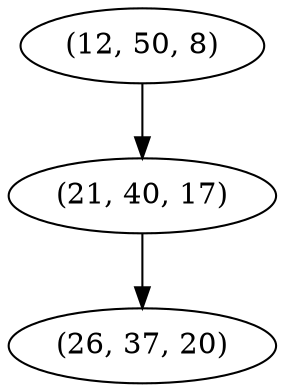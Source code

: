 digraph tree {
    "(12, 50, 8)";
    "(21, 40, 17)";
    "(26, 37, 20)";
    "(12, 50, 8)" -> "(21, 40, 17)";
    "(21, 40, 17)" -> "(26, 37, 20)";
}

